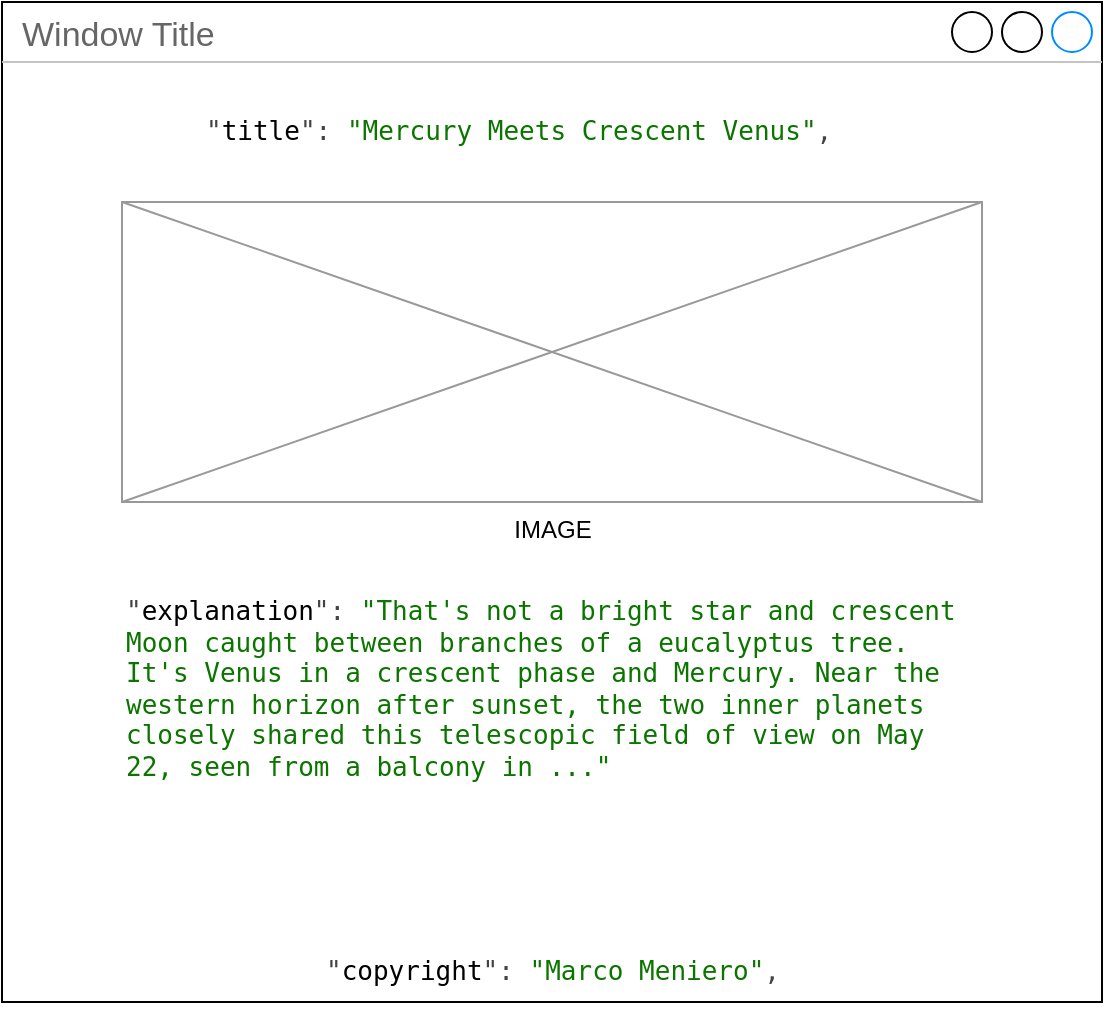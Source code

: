 <mxfile version="13.0.7" type="device"><diagram id="QtGfdiT6Cw78pXbpnxRb" name="Page-1"><mxGraphModel dx="917" dy="680" grid="1" gridSize="10" guides="1" tooltips="1" connect="1" arrows="1" fold="1" page="1" pageScale="1" pageWidth="850" pageHeight="1100" math="0" shadow="0"><root><mxCell id="0"/><mxCell id="1" parent="0"/><mxCell id="LjuilniOYHRvRz9L5iMm-1" value="Window Title" style="strokeWidth=1;shadow=0;dashed=0;align=center;html=1;shape=mxgraph.mockup.containers.window;align=left;verticalAlign=top;spacingLeft=8;strokeColor2=#008cff;strokeColor3=#c4c4c4;fontColor=#666666;mainText=;fontSize=17;labelBackgroundColor=none;" vertex="1" parent="1"><mxGeometry x="130" y="140" width="550" height="500" as="geometry"/></mxCell><mxCell id="LjuilniOYHRvRz9L5iMm-2" value="IMAGE" style="verticalLabelPosition=bottom;shadow=0;dashed=0;align=center;html=1;verticalAlign=top;strokeWidth=1;shape=mxgraph.mockup.graphics.simpleIcon;strokeColor=#999999;" vertex="1" parent="1"><mxGeometry x="190" y="240" width="430" height="150" as="geometry"/></mxCell><mxCell id="LjuilniOYHRvRz9L5iMm-3" value="&lt;meta charset=&quot;utf-8&quot;&gt;&lt;span class=&quot;kvov objProp&quot; style=&quot;-webkit-font-smoothing: antialiased; display: block; padding-left: 20px; margin-left: -20px; position: relative; color: rgb(68, 68, 68); font-family: monospace; font-size: 13px; font-style: normal; font-variant-ligatures: normal; font-variant-caps: normal; font-weight: 400; letter-spacing: normal; orphans: 2; text-align: start; text-indent: 0px; text-transform: none; widows: 2; word-spacing: 0px; -webkit-text-stroke-width: 0px; text-decoration-style: initial; text-decoration-color: initial;&quot;&gt;&quot;&lt;span class=&quot;k&quot; style=&quot;-webkit-font-smoothing: antialiased; color: rgb(0, 0, 0);&quot;&gt;title&lt;/span&gt;&quot;:&amp;nbsp;&lt;span class=&quot;s&quot; style=&quot;-webkit-font-smoothing: antialiased; color: rgb(11, 117, 0); overflow-wrap: break-word;&quot;&gt;&quot;&lt;span style=&quot;-webkit-font-smoothing: antialiased;&quot;&gt;Mercury Meets Crescent Venus&lt;/span&gt;&quot;&lt;/span&gt;,&lt;/span&gt;&lt;br class=&quot;Apple-interchange-newline&quot;&gt;" style="text;whiteSpace=wrap;html=1;" vertex="1" parent="1"><mxGeometry x="230" y="190" width="340" height="30" as="geometry"/></mxCell><mxCell id="LjuilniOYHRvRz9L5iMm-4" value="&lt;span style=&quot;color: rgb(68 , 68 , 68) ; font-family: monospace ; font-size: 13px ; font-style: normal ; font-weight: 400 ; letter-spacing: normal ; text-indent: 0px ; text-transform: none ; word-spacing: 0px ; float: none ; display: inline&quot;&gt;&quot;&lt;/span&gt;&lt;span class=&quot;k&quot; style=&quot;color: rgb(0 , 0 , 0) ; font-family: monospace ; font-size: 13px ; font-style: normal ; font-weight: 400 ; letter-spacing: normal ; text-indent: 0px ; text-transform: none ; word-spacing: 0px&quot;&gt;explanation&lt;/span&gt;&lt;span style=&quot;color: rgb(68 , 68 , 68) ; font-family: monospace ; font-size: 13px ; font-style: normal ; font-weight: 400 ; letter-spacing: normal ; text-indent: 0px ; text-transform: none ; word-spacing: 0px ; float: none ; display: inline&quot;&gt;&quot;:&amp;nbsp;&lt;/span&gt;&lt;span class=&quot;s&quot; style=&quot;color: rgb(11 , 117 , 0) ; overflow-wrap: break-word ; font-family: monospace ; font-size: 13px ; font-style: normal ; font-weight: 400 ; letter-spacing: normal ; text-indent: 0px ; text-transform: none ; word-spacing: 0px&quot;&gt;&quot;&lt;span&gt;That's not a bright star and crescent Moon caught between branches of a eucalyptus tree. It's Venus in a crescent phase and Mercury. Near the western horizon after sunset, the two inner planets closely shared this telescopic field of view on May 22, seen from a balcony in ...&lt;/span&gt;&quot;&lt;/span&gt;" style="text;whiteSpace=wrap;html=1;" vertex="1" parent="1"><mxGeometry x="190" y="430" width="430" height="90" as="geometry"/></mxCell><mxCell id="LjuilniOYHRvRz9L5iMm-5" value="&lt;meta charset=&quot;utf-8&quot;&gt;&lt;span class=&quot;kvov objProp&quot; style=&quot;-webkit-font-smoothing: antialiased; display: block; padding-left: 20px; margin-left: -20px; position: relative; color: rgb(68, 68, 68); font-family: monospace; font-size: 13px; font-style: normal; font-variant-ligatures: normal; font-variant-caps: normal; font-weight: 400; letter-spacing: normal; orphans: 2; text-align: start; text-indent: 0px; text-transform: none; widows: 2; word-spacing: 0px; -webkit-text-stroke-width: 0px; text-decoration-style: initial; text-decoration-color: initial;&quot;&gt;&quot;&lt;span class=&quot;k&quot; style=&quot;-webkit-font-smoothing: antialiased; color: rgb(0, 0, 0);&quot;&gt;copyright&lt;/span&gt;&quot;:&amp;nbsp;&lt;span class=&quot;s&quot; style=&quot;-webkit-font-smoothing: antialiased; color: rgb(11, 117, 0); overflow-wrap: break-word;&quot;&gt;&quot;&lt;span style=&quot;-webkit-font-smoothing: antialiased;&quot;&gt;Marco Meniero&lt;/span&gt;&quot;&lt;/span&gt;,&lt;/span&gt;&lt;br class=&quot;Apple-interchange-newline&quot;&gt;" style="text;whiteSpace=wrap;html=1;" vertex="1" parent="1"><mxGeometry x="290" y="610" width="250" height="30" as="geometry"/></mxCell></root></mxGraphModel></diagram></mxfile>